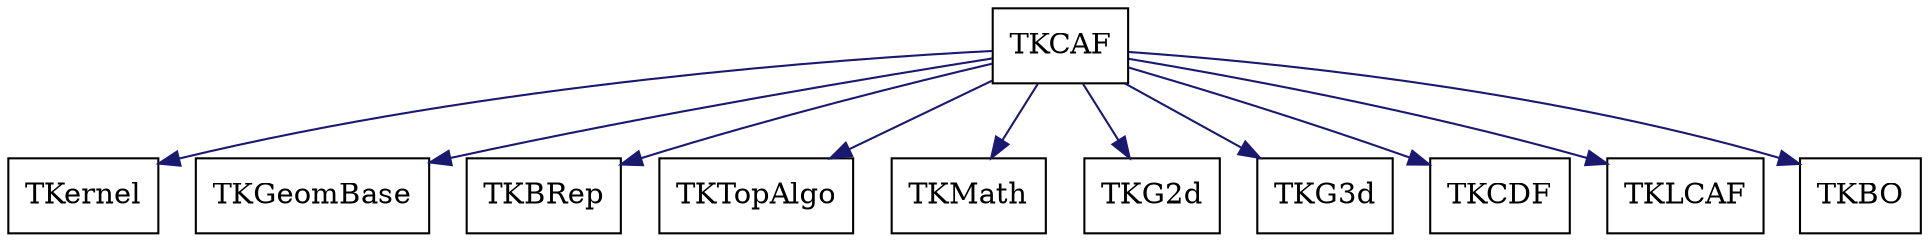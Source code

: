 digraph schema_TKCAF
{
	TKCAF [ URL = "toolkit_tkcaf.html", shape = box ]
	TKernel [ URL = "toolkit_tkernel.html" , shape = box ]
	TKCAF -> TKernel [ color = "midnightblue", style = "solid" ]
	TKGeomBase [ URL = "toolkit_tkgeombase.html" , shape = box ]
	TKCAF -> TKGeomBase [ color = "midnightblue", style = "solid" ]
	TKBRep [ URL = "toolkit_tkbrep.html" , shape = box ]
	TKCAF -> TKBRep [ color = "midnightblue", style = "solid" ]
	TKTopAlgo [ URL = "toolkit_tktopalgo.html" , shape = box ]
	TKCAF -> TKTopAlgo [ color = "midnightblue", style = "solid" ]
	TKMath [ URL = "toolkit_tkmath.html" , shape = box ]
	TKCAF -> TKMath [ color = "midnightblue", style = "solid" ]
	TKG2d [ URL = "toolkit_tkg2d.html" , shape = box ]
	TKCAF -> TKG2d [ color = "midnightblue", style = "solid" ]
	TKG3d [ URL = "toolkit_tkg3d.html" , shape = box ]
	TKCAF -> TKG3d [ color = "midnightblue", style = "solid" ]
	TKCDF [ URL = "toolkit_tkcdf.html" , shape = box ]
	TKCAF -> TKCDF [ color = "midnightblue", style = "solid" ]
	TKLCAF [ URL = "toolkit_tklcaf.html" , shape = box ]
	TKCAF -> TKLCAF [ color = "midnightblue", style = "solid" ]
	TKBO [ URL = "toolkit_tkbo.html" , shape = box ]
	TKCAF -> TKBO [ color = "midnightblue", style = "solid" ]
	aspect = 1
}
